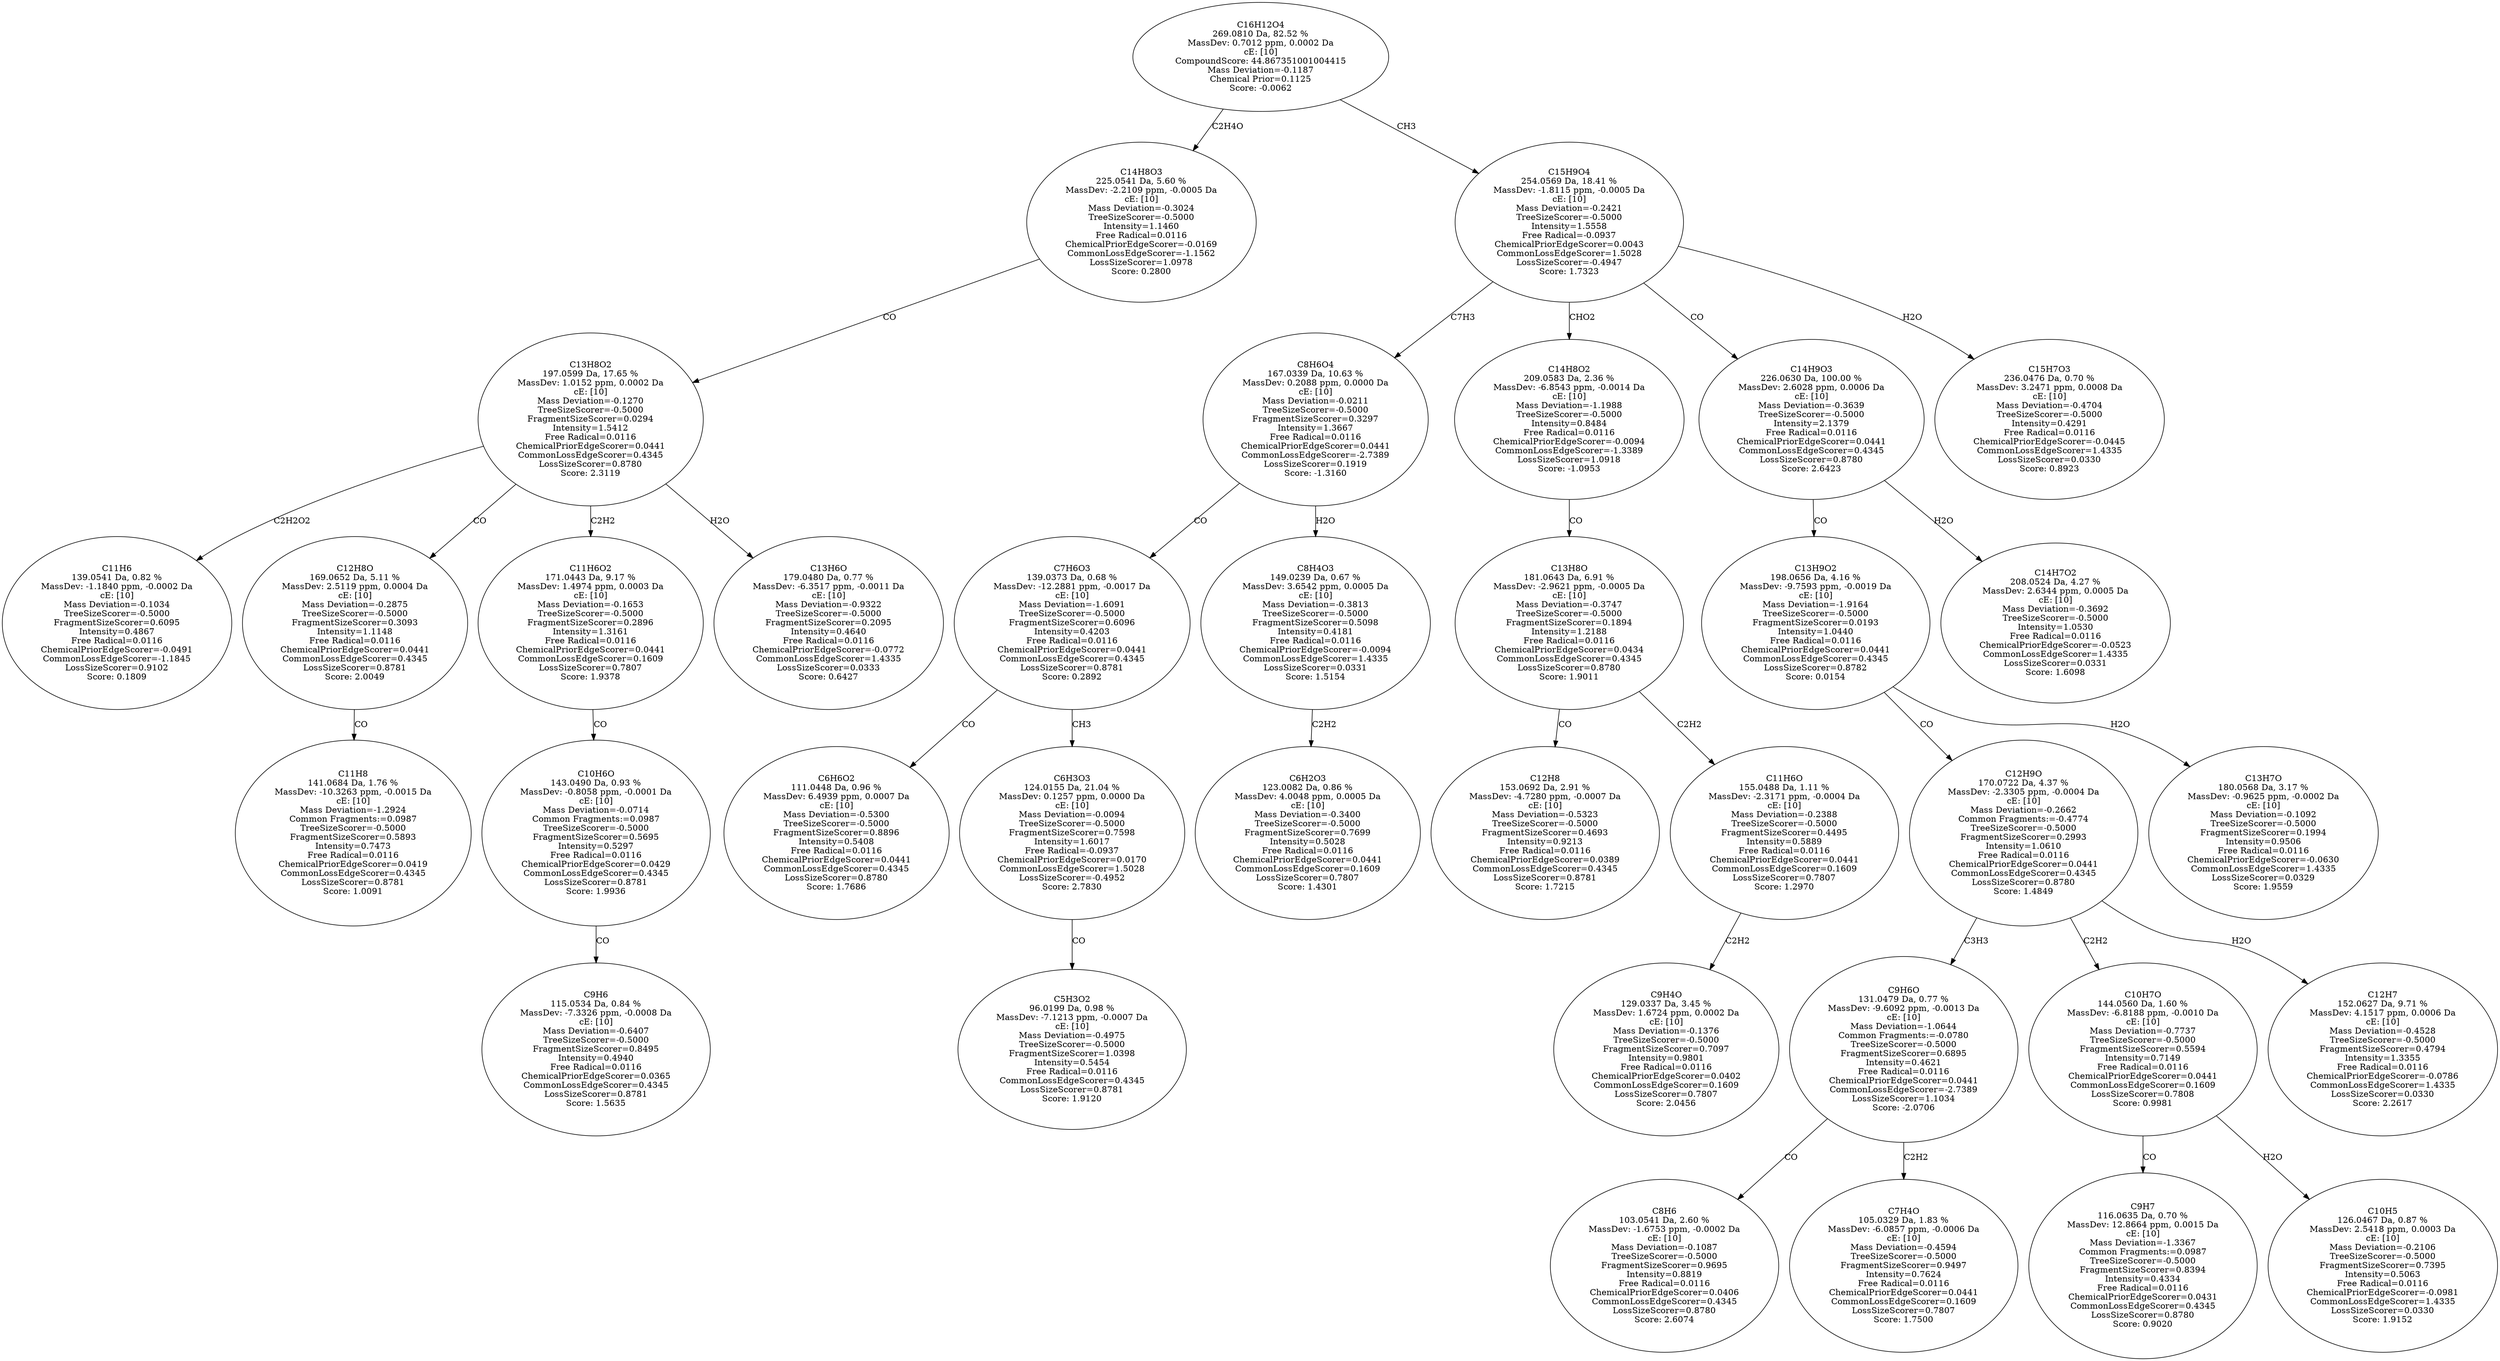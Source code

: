 strict digraph {
v1 [label="C11H6\n139.0541 Da, 0.82 %\nMassDev: -1.1840 ppm, -0.0002 Da\ncE: [10]\nMass Deviation=-0.1034\nTreeSizeScorer=-0.5000\nFragmentSizeScorer=0.6095\nIntensity=0.4867\nFree Radical=0.0116\nChemicalPriorEdgeScorer=-0.0491\nCommonLossEdgeScorer=-1.1845\nLossSizeScorer=0.9102\nScore: 0.1809"];
v2 [label="C11H8\n141.0684 Da, 1.76 %\nMassDev: -10.3263 ppm, -0.0015 Da\ncE: [10]\nMass Deviation=-1.2924\nCommon Fragments:=0.0987\nTreeSizeScorer=-0.5000\nFragmentSizeScorer=0.5893\nIntensity=0.7473\nFree Radical=0.0116\nChemicalPriorEdgeScorer=0.0419\nCommonLossEdgeScorer=0.4345\nLossSizeScorer=0.8781\nScore: 1.0091"];
v3 [label="C12H8O\n169.0652 Da, 5.11 %\nMassDev: 2.5119 ppm, 0.0004 Da\ncE: [10]\nMass Deviation=-0.2875\nTreeSizeScorer=-0.5000\nFragmentSizeScorer=0.3093\nIntensity=1.1148\nFree Radical=0.0116\nChemicalPriorEdgeScorer=0.0441\nCommonLossEdgeScorer=0.4345\nLossSizeScorer=0.8781\nScore: 2.0049"];
v4 [label="C9H6\n115.0534 Da, 0.84 %\nMassDev: -7.3326 ppm, -0.0008 Da\ncE: [10]\nMass Deviation=-0.6407\nTreeSizeScorer=-0.5000\nFragmentSizeScorer=0.8495\nIntensity=0.4940\nFree Radical=0.0116\nChemicalPriorEdgeScorer=0.0365\nCommonLossEdgeScorer=0.4345\nLossSizeScorer=0.8781\nScore: 1.5635"];
v5 [label="C10H6O\n143.0490 Da, 0.93 %\nMassDev: -0.8058 ppm, -0.0001 Da\ncE: [10]\nMass Deviation=-0.0714\nCommon Fragments:=0.0987\nTreeSizeScorer=-0.5000\nFragmentSizeScorer=0.5695\nIntensity=0.5297\nFree Radical=0.0116\nChemicalPriorEdgeScorer=0.0429\nCommonLossEdgeScorer=0.4345\nLossSizeScorer=0.8781\nScore: 1.9936"];
v6 [label="C11H6O2\n171.0443 Da, 9.17 %\nMassDev: 1.4974 ppm, 0.0003 Da\ncE: [10]\nMass Deviation=-0.1653\nTreeSizeScorer=-0.5000\nFragmentSizeScorer=0.2896\nIntensity=1.3161\nFree Radical=0.0116\nChemicalPriorEdgeScorer=0.0441\nCommonLossEdgeScorer=0.1609\nLossSizeScorer=0.7807\nScore: 1.9378"];
v7 [label="C13H6O\n179.0480 Da, 0.77 %\nMassDev: -6.3517 ppm, -0.0011 Da\ncE: [10]\nMass Deviation=-0.9322\nTreeSizeScorer=-0.5000\nFragmentSizeScorer=0.2095\nIntensity=0.4640\nFree Radical=0.0116\nChemicalPriorEdgeScorer=-0.0772\nCommonLossEdgeScorer=1.4335\nLossSizeScorer=0.0333\nScore: 0.6427"];
v8 [label="C13H8O2\n197.0599 Da, 17.65 %\nMassDev: 1.0152 ppm, 0.0002 Da\ncE: [10]\nMass Deviation=-0.1270\nTreeSizeScorer=-0.5000\nFragmentSizeScorer=0.0294\nIntensity=1.5412\nFree Radical=0.0116\nChemicalPriorEdgeScorer=0.0441\nCommonLossEdgeScorer=0.4345\nLossSizeScorer=0.8780\nScore: 2.3119"];
v9 [label="C14H8O3\n225.0541 Da, 5.60 %\nMassDev: -2.2109 ppm, -0.0005 Da\ncE: [10]\nMass Deviation=-0.3024\nTreeSizeScorer=-0.5000\nIntensity=1.1460\nFree Radical=0.0116\nChemicalPriorEdgeScorer=-0.0169\nCommonLossEdgeScorer=-1.1562\nLossSizeScorer=1.0978\nScore: 0.2800"];
v10 [label="C6H6O2\n111.0448 Da, 0.96 %\nMassDev: 6.4939 ppm, 0.0007 Da\ncE: [10]\nMass Deviation=-0.5300\nTreeSizeScorer=-0.5000\nFragmentSizeScorer=0.8896\nIntensity=0.5408\nFree Radical=0.0116\nChemicalPriorEdgeScorer=0.0441\nCommonLossEdgeScorer=0.4345\nLossSizeScorer=0.8780\nScore: 1.7686"];
v11 [label="C5H3O2\n96.0199 Da, 0.98 %\nMassDev: -7.1213 ppm, -0.0007 Da\ncE: [10]\nMass Deviation=-0.4975\nTreeSizeScorer=-0.5000\nFragmentSizeScorer=1.0398\nIntensity=0.5454\nFree Radical=0.0116\nCommonLossEdgeScorer=0.4345\nLossSizeScorer=0.8781\nScore: 1.9120"];
v12 [label="C6H3O3\n124.0155 Da, 21.04 %\nMassDev: 0.1257 ppm, 0.0000 Da\ncE: [10]\nMass Deviation=-0.0094\nTreeSizeScorer=-0.5000\nFragmentSizeScorer=0.7598\nIntensity=1.6017\nFree Radical=-0.0937\nChemicalPriorEdgeScorer=0.0170\nCommonLossEdgeScorer=1.5028\nLossSizeScorer=-0.4952\nScore: 2.7830"];
v13 [label="C7H6O3\n139.0373 Da, 0.68 %\nMassDev: -12.2881 ppm, -0.0017 Da\ncE: [10]\nMass Deviation=-1.6091\nTreeSizeScorer=-0.5000\nFragmentSizeScorer=0.6096\nIntensity=0.4203\nFree Radical=0.0116\nChemicalPriorEdgeScorer=0.0441\nCommonLossEdgeScorer=0.4345\nLossSizeScorer=0.8781\nScore: 0.2892"];
v14 [label="C6H2O3\n123.0082 Da, 0.86 %\nMassDev: 4.0048 ppm, 0.0005 Da\ncE: [10]\nMass Deviation=-0.3400\nTreeSizeScorer=-0.5000\nFragmentSizeScorer=0.7699\nIntensity=0.5028\nFree Radical=0.0116\nChemicalPriorEdgeScorer=0.0441\nCommonLossEdgeScorer=0.1609\nLossSizeScorer=0.7807\nScore: 1.4301"];
v15 [label="C8H4O3\n149.0239 Da, 0.67 %\nMassDev: 3.6542 ppm, 0.0005 Da\ncE: [10]\nMass Deviation=-0.3813\nTreeSizeScorer=-0.5000\nFragmentSizeScorer=0.5098\nIntensity=0.4181\nFree Radical=0.0116\nChemicalPriorEdgeScorer=-0.0094\nCommonLossEdgeScorer=1.4335\nLossSizeScorer=0.0331\nScore: 1.5154"];
v16 [label="C8H6O4\n167.0339 Da, 10.63 %\nMassDev: 0.2088 ppm, 0.0000 Da\ncE: [10]\nMass Deviation=-0.0211\nTreeSizeScorer=-0.5000\nFragmentSizeScorer=0.3297\nIntensity=1.3667\nFree Radical=0.0116\nChemicalPriorEdgeScorer=0.0441\nCommonLossEdgeScorer=-2.7389\nLossSizeScorer=0.1919\nScore: -1.3160"];
v17 [label="C12H8\n153.0692 Da, 2.91 %\nMassDev: -4.7280 ppm, -0.0007 Da\ncE: [10]\nMass Deviation=-0.5323\nTreeSizeScorer=-0.5000\nFragmentSizeScorer=0.4693\nIntensity=0.9213\nFree Radical=0.0116\nChemicalPriorEdgeScorer=0.0389\nCommonLossEdgeScorer=0.4345\nLossSizeScorer=0.8781\nScore: 1.7215"];
v18 [label="C9H4O\n129.0337 Da, 3.45 %\nMassDev: 1.6724 ppm, 0.0002 Da\ncE: [10]\nMass Deviation=-0.1376\nTreeSizeScorer=-0.5000\nFragmentSizeScorer=0.7097\nIntensity=0.9801\nFree Radical=0.0116\nChemicalPriorEdgeScorer=0.0402\nCommonLossEdgeScorer=0.1609\nLossSizeScorer=0.7807\nScore: 2.0456"];
v19 [label="C11H6O\n155.0488 Da, 1.11 %\nMassDev: -2.3171 ppm, -0.0004 Da\ncE: [10]\nMass Deviation=-0.2388\nTreeSizeScorer=-0.5000\nFragmentSizeScorer=0.4495\nIntensity=0.5889\nFree Radical=0.0116\nChemicalPriorEdgeScorer=0.0441\nCommonLossEdgeScorer=0.1609\nLossSizeScorer=0.7807\nScore: 1.2970"];
v20 [label="C13H8O\n181.0643 Da, 6.91 %\nMassDev: -2.9621 ppm, -0.0005 Da\ncE: [10]\nMass Deviation=-0.3747\nTreeSizeScorer=-0.5000\nFragmentSizeScorer=0.1894\nIntensity=1.2188\nFree Radical=0.0116\nChemicalPriorEdgeScorer=0.0434\nCommonLossEdgeScorer=0.4345\nLossSizeScorer=0.8780\nScore: 1.9011"];
v21 [label="C14H8O2\n209.0583 Da, 2.36 %\nMassDev: -6.8543 ppm, -0.0014 Da\ncE: [10]\nMass Deviation=-1.1988\nTreeSizeScorer=-0.5000\nIntensity=0.8484\nFree Radical=0.0116\nChemicalPriorEdgeScorer=-0.0094\nCommonLossEdgeScorer=-1.3389\nLossSizeScorer=1.0918\nScore: -1.0953"];
v22 [label="C8H6\n103.0541 Da, 2.60 %\nMassDev: -1.6753 ppm, -0.0002 Da\ncE: [10]\nMass Deviation=-0.1087\nTreeSizeScorer=-0.5000\nFragmentSizeScorer=0.9695\nIntensity=0.8819\nFree Radical=0.0116\nChemicalPriorEdgeScorer=0.0406\nCommonLossEdgeScorer=0.4345\nLossSizeScorer=0.8780\nScore: 2.6074"];
v23 [label="C7H4O\n105.0329 Da, 1.83 %\nMassDev: -6.0857 ppm, -0.0006 Da\ncE: [10]\nMass Deviation=-0.4594\nTreeSizeScorer=-0.5000\nFragmentSizeScorer=0.9497\nIntensity=0.7624\nFree Radical=0.0116\nChemicalPriorEdgeScorer=0.0441\nCommonLossEdgeScorer=0.1609\nLossSizeScorer=0.7807\nScore: 1.7500"];
v24 [label="C9H6O\n131.0479 Da, 0.77 %\nMassDev: -9.6092 ppm, -0.0013 Da\ncE: [10]\nMass Deviation=-1.0644\nCommon Fragments:=-0.0780\nTreeSizeScorer=-0.5000\nFragmentSizeScorer=0.6895\nIntensity=0.4621\nFree Radical=0.0116\nChemicalPriorEdgeScorer=0.0441\nCommonLossEdgeScorer=-2.7389\nLossSizeScorer=1.1034\nScore: -2.0706"];
v25 [label="C9H7\n116.0635 Da, 0.70 %\nMassDev: 12.8664 ppm, 0.0015 Da\ncE: [10]\nMass Deviation=-1.3367\nCommon Fragments:=0.0987\nTreeSizeScorer=-0.5000\nFragmentSizeScorer=0.8394\nIntensity=0.4334\nFree Radical=0.0116\nChemicalPriorEdgeScorer=0.0431\nCommonLossEdgeScorer=0.4345\nLossSizeScorer=0.8780\nScore: 0.9020"];
v26 [label="C10H5\n126.0467 Da, 0.87 %\nMassDev: 2.5418 ppm, 0.0003 Da\ncE: [10]\nMass Deviation=-0.2106\nTreeSizeScorer=-0.5000\nFragmentSizeScorer=0.7395\nIntensity=0.5063\nFree Radical=0.0116\nChemicalPriorEdgeScorer=-0.0981\nCommonLossEdgeScorer=1.4335\nLossSizeScorer=0.0330\nScore: 1.9152"];
v27 [label="C10H7O\n144.0560 Da, 1.60 %\nMassDev: -6.8188 ppm, -0.0010 Da\ncE: [10]\nMass Deviation=-0.7737\nTreeSizeScorer=-0.5000\nFragmentSizeScorer=0.5594\nIntensity=0.7149\nFree Radical=0.0116\nChemicalPriorEdgeScorer=0.0441\nCommonLossEdgeScorer=0.1609\nLossSizeScorer=0.7808\nScore: 0.9981"];
v28 [label="C12H7\n152.0627 Da, 9.71 %\nMassDev: 4.1517 ppm, 0.0006 Da\ncE: [10]\nMass Deviation=-0.4528\nTreeSizeScorer=-0.5000\nFragmentSizeScorer=0.4794\nIntensity=1.3355\nFree Radical=0.0116\nChemicalPriorEdgeScorer=-0.0786\nCommonLossEdgeScorer=1.4335\nLossSizeScorer=0.0330\nScore: 2.2617"];
v29 [label="C12H9O\n170.0722 Da, 4.37 %\nMassDev: -2.3305 ppm, -0.0004 Da\ncE: [10]\nMass Deviation=-0.2662\nCommon Fragments:=-0.4774\nTreeSizeScorer=-0.5000\nFragmentSizeScorer=0.2993\nIntensity=1.0610\nFree Radical=0.0116\nChemicalPriorEdgeScorer=0.0441\nCommonLossEdgeScorer=0.4345\nLossSizeScorer=0.8780\nScore: 1.4849"];
v30 [label="C13H7O\n180.0568 Da, 3.17 %\nMassDev: -0.9625 ppm, -0.0002 Da\ncE: [10]\nMass Deviation=-0.1092\nTreeSizeScorer=-0.5000\nFragmentSizeScorer=0.1994\nIntensity=0.9506\nFree Radical=0.0116\nChemicalPriorEdgeScorer=-0.0630\nCommonLossEdgeScorer=1.4335\nLossSizeScorer=0.0329\nScore: 1.9559"];
v31 [label="C13H9O2\n198.0656 Da, 4.16 %\nMassDev: -9.7593 ppm, -0.0019 Da\ncE: [10]\nMass Deviation=-1.9164\nTreeSizeScorer=-0.5000\nFragmentSizeScorer=0.0193\nIntensity=1.0440\nFree Radical=0.0116\nChemicalPriorEdgeScorer=0.0441\nCommonLossEdgeScorer=0.4345\nLossSizeScorer=0.8782\nScore: 0.0154"];
v32 [label="C14H7O2\n208.0524 Da, 4.27 %\nMassDev: 2.6344 ppm, 0.0005 Da\ncE: [10]\nMass Deviation=-0.3692\nTreeSizeScorer=-0.5000\nIntensity=1.0530\nFree Radical=0.0116\nChemicalPriorEdgeScorer=-0.0523\nCommonLossEdgeScorer=1.4335\nLossSizeScorer=0.0331\nScore: 1.6098"];
v33 [label="C14H9O3\n226.0630 Da, 100.00 %\nMassDev: 2.6028 ppm, 0.0006 Da\ncE: [10]\nMass Deviation=-0.3639\nTreeSizeScorer=-0.5000\nIntensity=2.1379\nFree Radical=0.0116\nChemicalPriorEdgeScorer=0.0441\nCommonLossEdgeScorer=0.4345\nLossSizeScorer=0.8780\nScore: 2.6423"];
v34 [label="C15H7O3\n236.0476 Da, 0.70 %\nMassDev: 3.2471 ppm, 0.0008 Da\ncE: [10]\nMass Deviation=-0.4704\nTreeSizeScorer=-0.5000\nIntensity=0.4291\nFree Radical=0.0116\nChemicalPriorEdgeScorer=-0.0445\nCommonLossEdgeScorer=1.4335\nLossSizeScorer=0.0330\nScore: 0.8923"];
v35 [label="C15H9O4\n254.0569 Da, 18.41 %\nMassDev: -1.8115 ppm, -0.0005 Da\ncE: [10]\nMass Deviation=-0.2421\nTreeSizeScorer=-0.5000\nIntensity=1.5558\nFree Radical=-0.0937\nChemicalPriorEdgeScorer=0.0043\nCommonLossEdgeScorer=1.5028\nLossSizeScorer=-0.4947\nScore: 1.7323"];
v36 [label="C16H12O4\n269.0810 Da, 82.52 %\nMassDev: 0.7012 ppm, 0.0002 Da\ncE: [10]\nCompoundScore: 44.867351001004415\nMass Deviation=-0.1187\nChemical Prior=0.1125\nScore: -0.0062"];
v8 -> v1 [label="C2H2O2"];
v3 -> v2 [label="CO"];
v8 -> v3 [label="CO"];
v5 -> v4 [label="CO"];
v6 -> v5 [label="CO"];
v8 -> v6 [label="C2H2"];
v8 -> v7 [label="H2O"];
v9 -> v8 [label="CO"];
v36 -> v9 [label="C2H4O"];
v13 -> v10 [label="CO"];
v12 -> v11 [label="CO"];
v13 -> v12 [label="CH3"];
v16 -> v13 [label="CO"];
v15 -> v14 [label="C2H2"];
v16 -> v15 [label="H2O"];
v35 -> v16 [label="C7H3"];
v20 -> v17 [label="CO"];
v19 -> v18 [label="C2H2"];
v20 -> v19 [label="C2H2"];
v21 -> v20 [label="CO"];
v35 -> v21 [label="CHO2"];
v24 -> v22 [label="CO"];
v24 -> v23 [label="C2H2"];
v29 -> v24 [label="C3H3"];
v27 -> v25 [label="CO"];
v27 -> v26 [label="H2O"];
v29 -> v27 [label="C2H2"];
v29 -> v28 [label="H2O"];
v31 -> v29 [label="CO"];
v31 -> v30 [label="H2O"];
v33 -> v31 [label="CO"];
v33 -> v32 [label="H2O"];
v35 -> v33 [label="CO"];
v35 -> v34 [label="H2O"];
v36 -> v35 [label="CH3"];
}